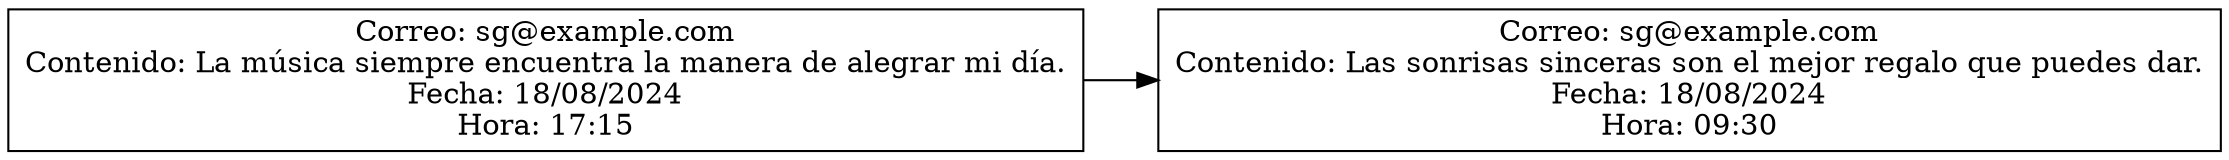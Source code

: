 digraph G {
    node [shape=record];
    rankdir=LR;
    node0 [label="{Correo: sg@example.com\nContenido: La música siempre encuentra la manera de alegrar mi día.\nFecha: 18/08/2024\nHora: 17:15}"];
    node1 [label="{Correo: sg@example.com\nContenido: Las sonrisas sinceras son el mejor regalo que puedes dar.\nFecha: 18/08/2024\nHora: 09:30}"];
    node0 -> node1;
}
